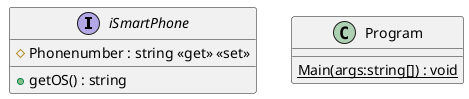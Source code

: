 @startuml
interface iSmartPhone {
    # Phonenumber : string <<get>> <<set>>
    + getOS() : string
}

class Program {
    {static} Main(args:string[]) : void
}
@enduml

